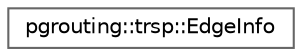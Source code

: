 digraph "Graphical Class Hierarchy"
{
 // LATEX_PDF_SIZE
  bgcolor="transparent";
  edge [fontname=Helvetica,fontsize=10,labelfontname=Helvetica,labelfontsize=10];
  node [fontname=Helvetica,fontsize=10,shape=box,height=0.2,width=0.4];
  rankdir="LR";
  Node0 [id="Node000000",label="pgrouting::trsp::EdgeInfo",height=0.2,width=0.4,color="grey40", fillcolor="white", style="filled",URL="$classpgrouting_1_1trsp_1_1EdgeInfo.html",tooltip=" "];
}
